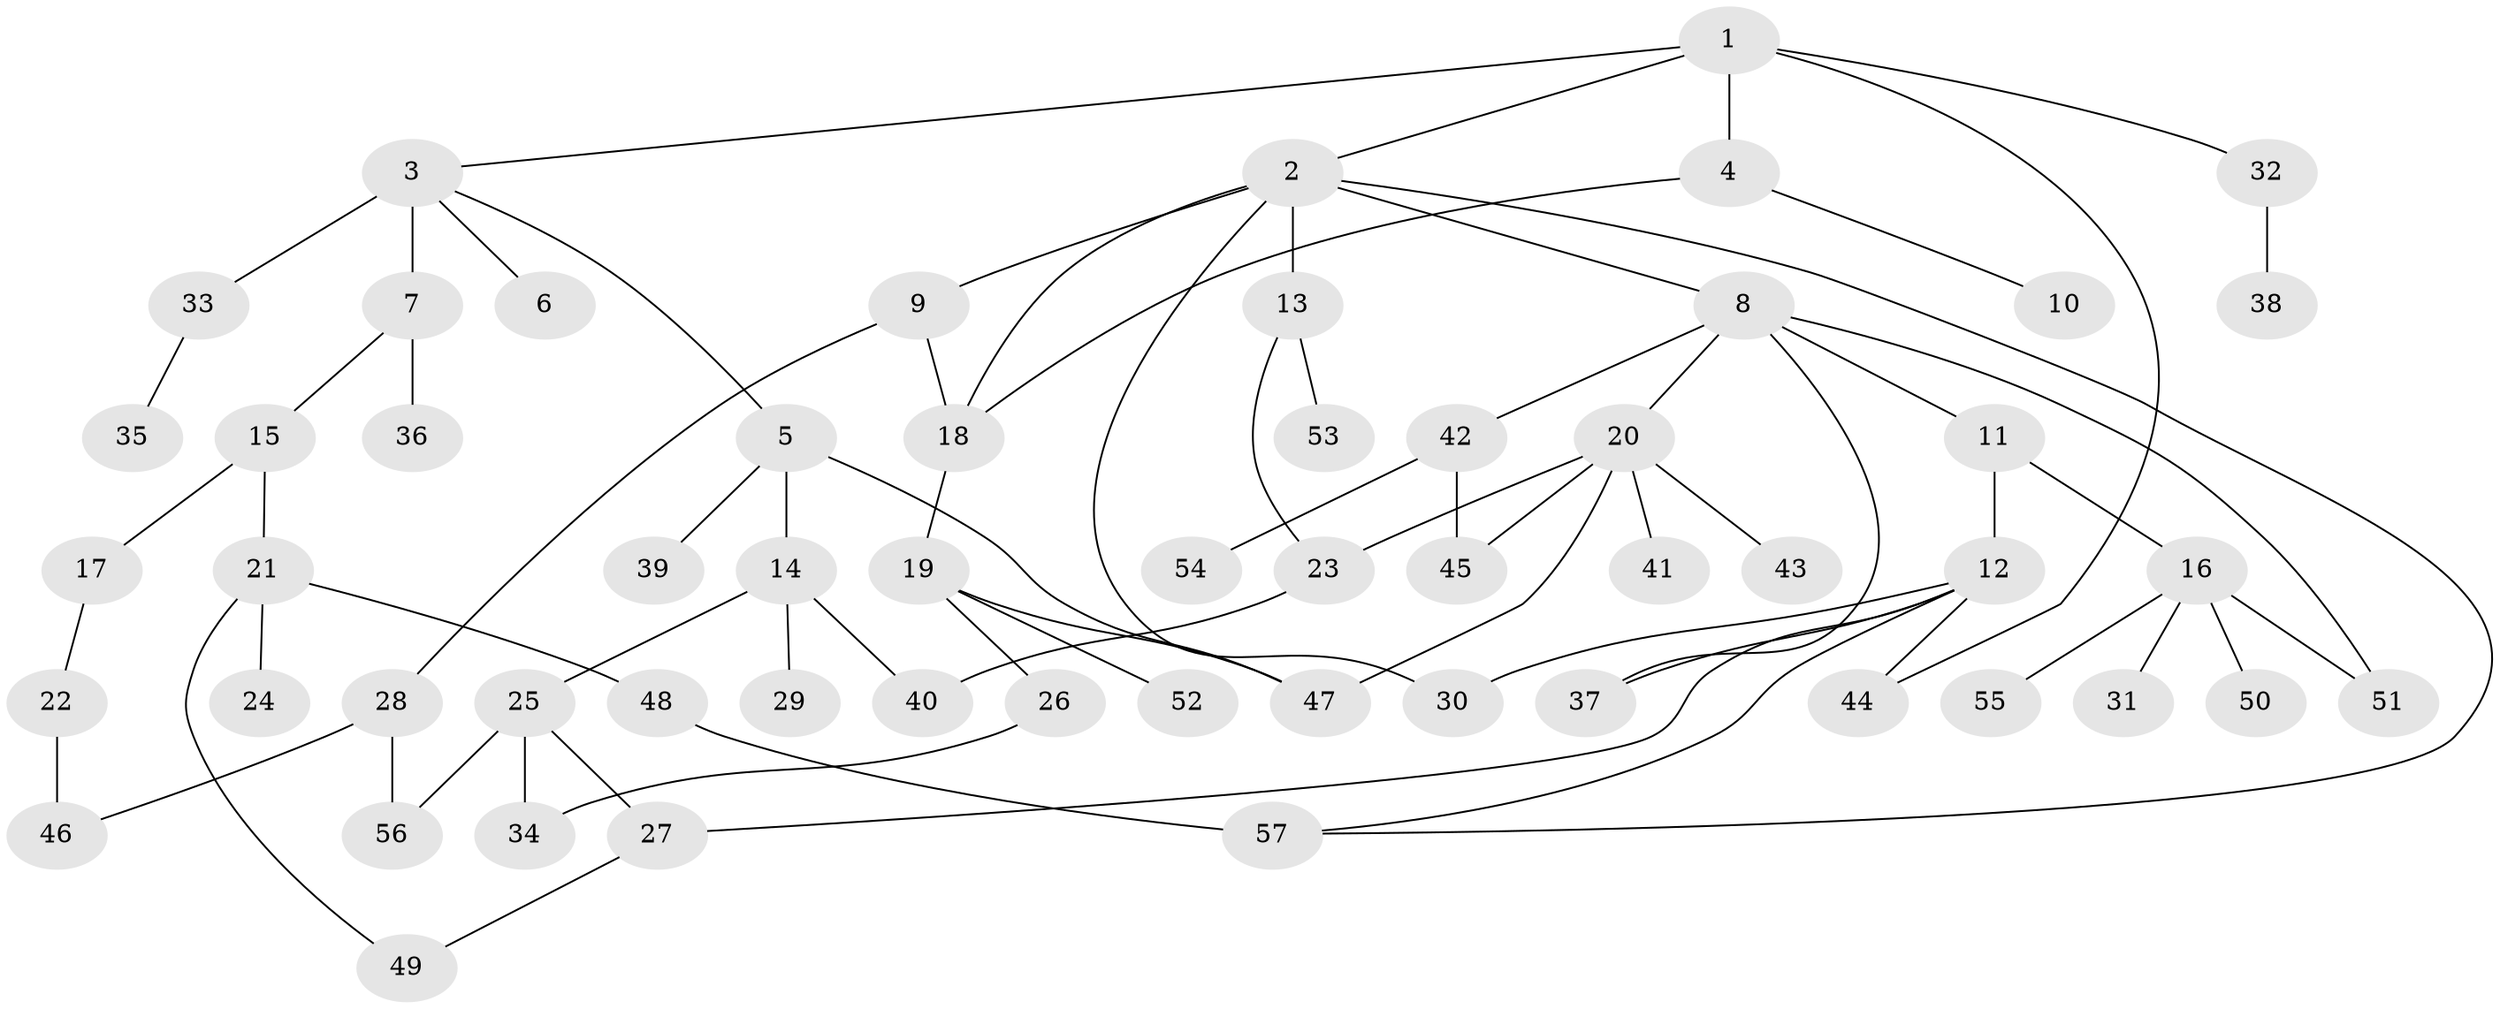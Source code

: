 // original degree distribution, {4: 0.1056338028169014, 7: 0.02112676056338028, 10: 0.007042253521126761, 6: 0.028169014084507043, 2: 0.323943661971831, 1: 0.39436619718309857, 3: 0.09859154929577464, 5: 0.02112676056338028}
// Generated by graph-tools (version 1.1) at 2025/48/03/04/25 22:48:54]
// undirected, 57 vertices, 74 edges
graph export_dot {
  node [color=gray90,style=filled];
  1;
  2;
  3;
  4;
  5;
  6;
  7;
  8;
  9;
  10;
  11;
  12;
  13;
  14;
  15;
  16;
  17;
  18;
  19;
  20;
  21;
  22;
  23;
  24;
  25;
  26;
  27;
  28;
  29;
  30;
  31;
  32;
  33;
  34;
  35;
  36;
  37;
  38;
  39;
  40;
  41;
  42;
  43;
  44;
  45;
  46;
  47;
  48;
  49;
  50;
  51;
  52;
  53;
  54;
  55;
  56;
  57;
  1 -- 2 [weight=1.0];
  1 -- 3 [weight=1.0];
  1 -- 4 [weight=2.0];
  1 -- 32 [weight=1.0];
  1 -- 44 [weight=1.0];
  2 -- 8 [weight=1.0];
  2 -- 9 [weight=1.0];
  2 -- 13 [weight=1.0];
  2 -- 18 [weight=1.0];
  2 -- 30 [weight=1.0];
  2 -- 57 [weight=1.0];
  3 -- 5 [weight=1.0];
  3 -- 6 [weight=1.0];
  3 -- 7 [weight=4.0];
  3 -- 33 [weight=1.0];
  4 -- 10 [weight=1.0];
  4 -- 18 [weight=1.0];
  5 -- 14 [weight=1.0];
  5 -- 39 [weight=1.0];
  5 -- 47 [weight=2.0];
  7 -- 15 [weight=1.0];
  7 -- 36 [weight=1.0];
  8 -- 11 [weight=1.0];
  8 -- 20 [weight=1.0];
  8 -- 37 [weight=1.0];
  8 -- 42 [weight=1.0];
  8 -- 51 [weight=1.0];
  9 -- 18 [weight=1.0];
  9 -- 28 [weight=1.0];
  11 -- 12 [weight=1.0];
  11 -- 16 [weight=1.0];
  12 -- 27 [weight=1.0];
  12 -- 30 [weight=1.0];
  12 -- 37 [weight=1.0];
  12 -- 44 [weight=2.0];
  12 -- 57 [weight=1.0];
  13 -- 23 [weight=1.0];
  13 -- 53 [weight=1.0];
  14 -- 25 [weight=1.0];
  14 -- 29 [weight=1.0];
  14 -- 40 [weight=2.0];
  15 -- 17 [weight=1.0];
  15 -- 21 [weight=1.0];
  16 -- 31 [weight=1.0];
  16 -- 50 [weight=1.0];
  16 -- 51 [weight=1.0];
  16 -- 55 [weight=1.0];
  17 -- 22 [weight=1.0];
  18 -- 19 [weight=1.0];
  19 -- 26 [weight=1.0];
  19 -- 47 [weight=1.0];
  19 -- 52 [weight=1.0];
  20 -- 23 [weight=1.0];
  20 -- 41 [weight=1.0];
  20 -- 43 [weight=1.0];
  20 -- 45 [weight=1.0];
  20 -- 47 [weight=1.0];
  21 -- 24 [weight=1.0];
  21 -- 48 [weight=1.0];
  21 -- 49 [weight=1.0];
  22 -- 46 [weight=1.0];
  23 -- 40 [weight=1.0];
  25 -- 27 [weight=1.0];
  25 -- 34 [weight=1.0];
  25 -- 56 [weight=1.0];
  26 -- 34 [weight=1.0];
  27 -- 49 [weight=1.0];
  28 -- 46 [weight=1.0];
  28 -- 56 [weight=1.0];
  32 -- 38 [weight=1.0];
  33 -- 35 [weight=1.0];
  42 -- 45 [weight=4.0];
  42 -- 54 [weight=1.0];
  48 -- 57 [weight=2.0];
}
